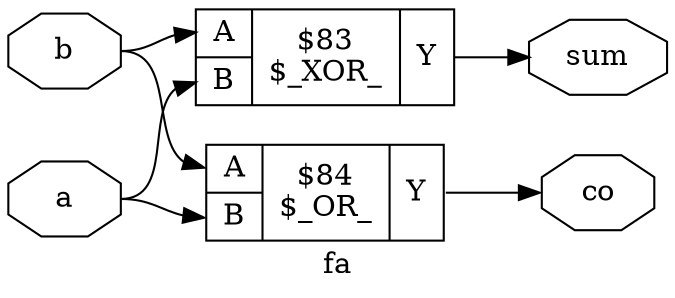 digraph "fa" {
label="fa";
rankdir="LR";
remincross=true;
n1 [ shape=octagon, label="a", color="black", fontcolor="black" ];
n2 [ shape=octagon, label="b", color="black", fontcolor="black" ];
n3 [ shape=octagon, label="co", color="black", fontcolor="black" ];
n4 [ shape=octagon, label="sum", color="black", fontcolor="black" ];
c8 [ shape=record, label="{{<p5> A|<p6> B}|$83\n$_XOR_|{<p7> Y}}",  ];
c9 [ shape=record, label="{{<p5> A|<p6> B}|$84\n$_OR_|{<p7> Y}}",  ];
n1:e -> c8:p6:w [color="black", fontcolor="black", label=""];
n1:e -> c9:p6:w [color="black", fontcolor="black", label=""];
n2:e -> c8:p5:w [color="black", fontcolor="black", label=""];
n2:e -> c9:p5:w [color="black", fontcolor="black", label=""];
c9:p7:e -> n3:w [color="black", fontcolor="black", label=""];
c8:p7:e -> n4:w [color="black", fontcolor="black", label=""];
}
